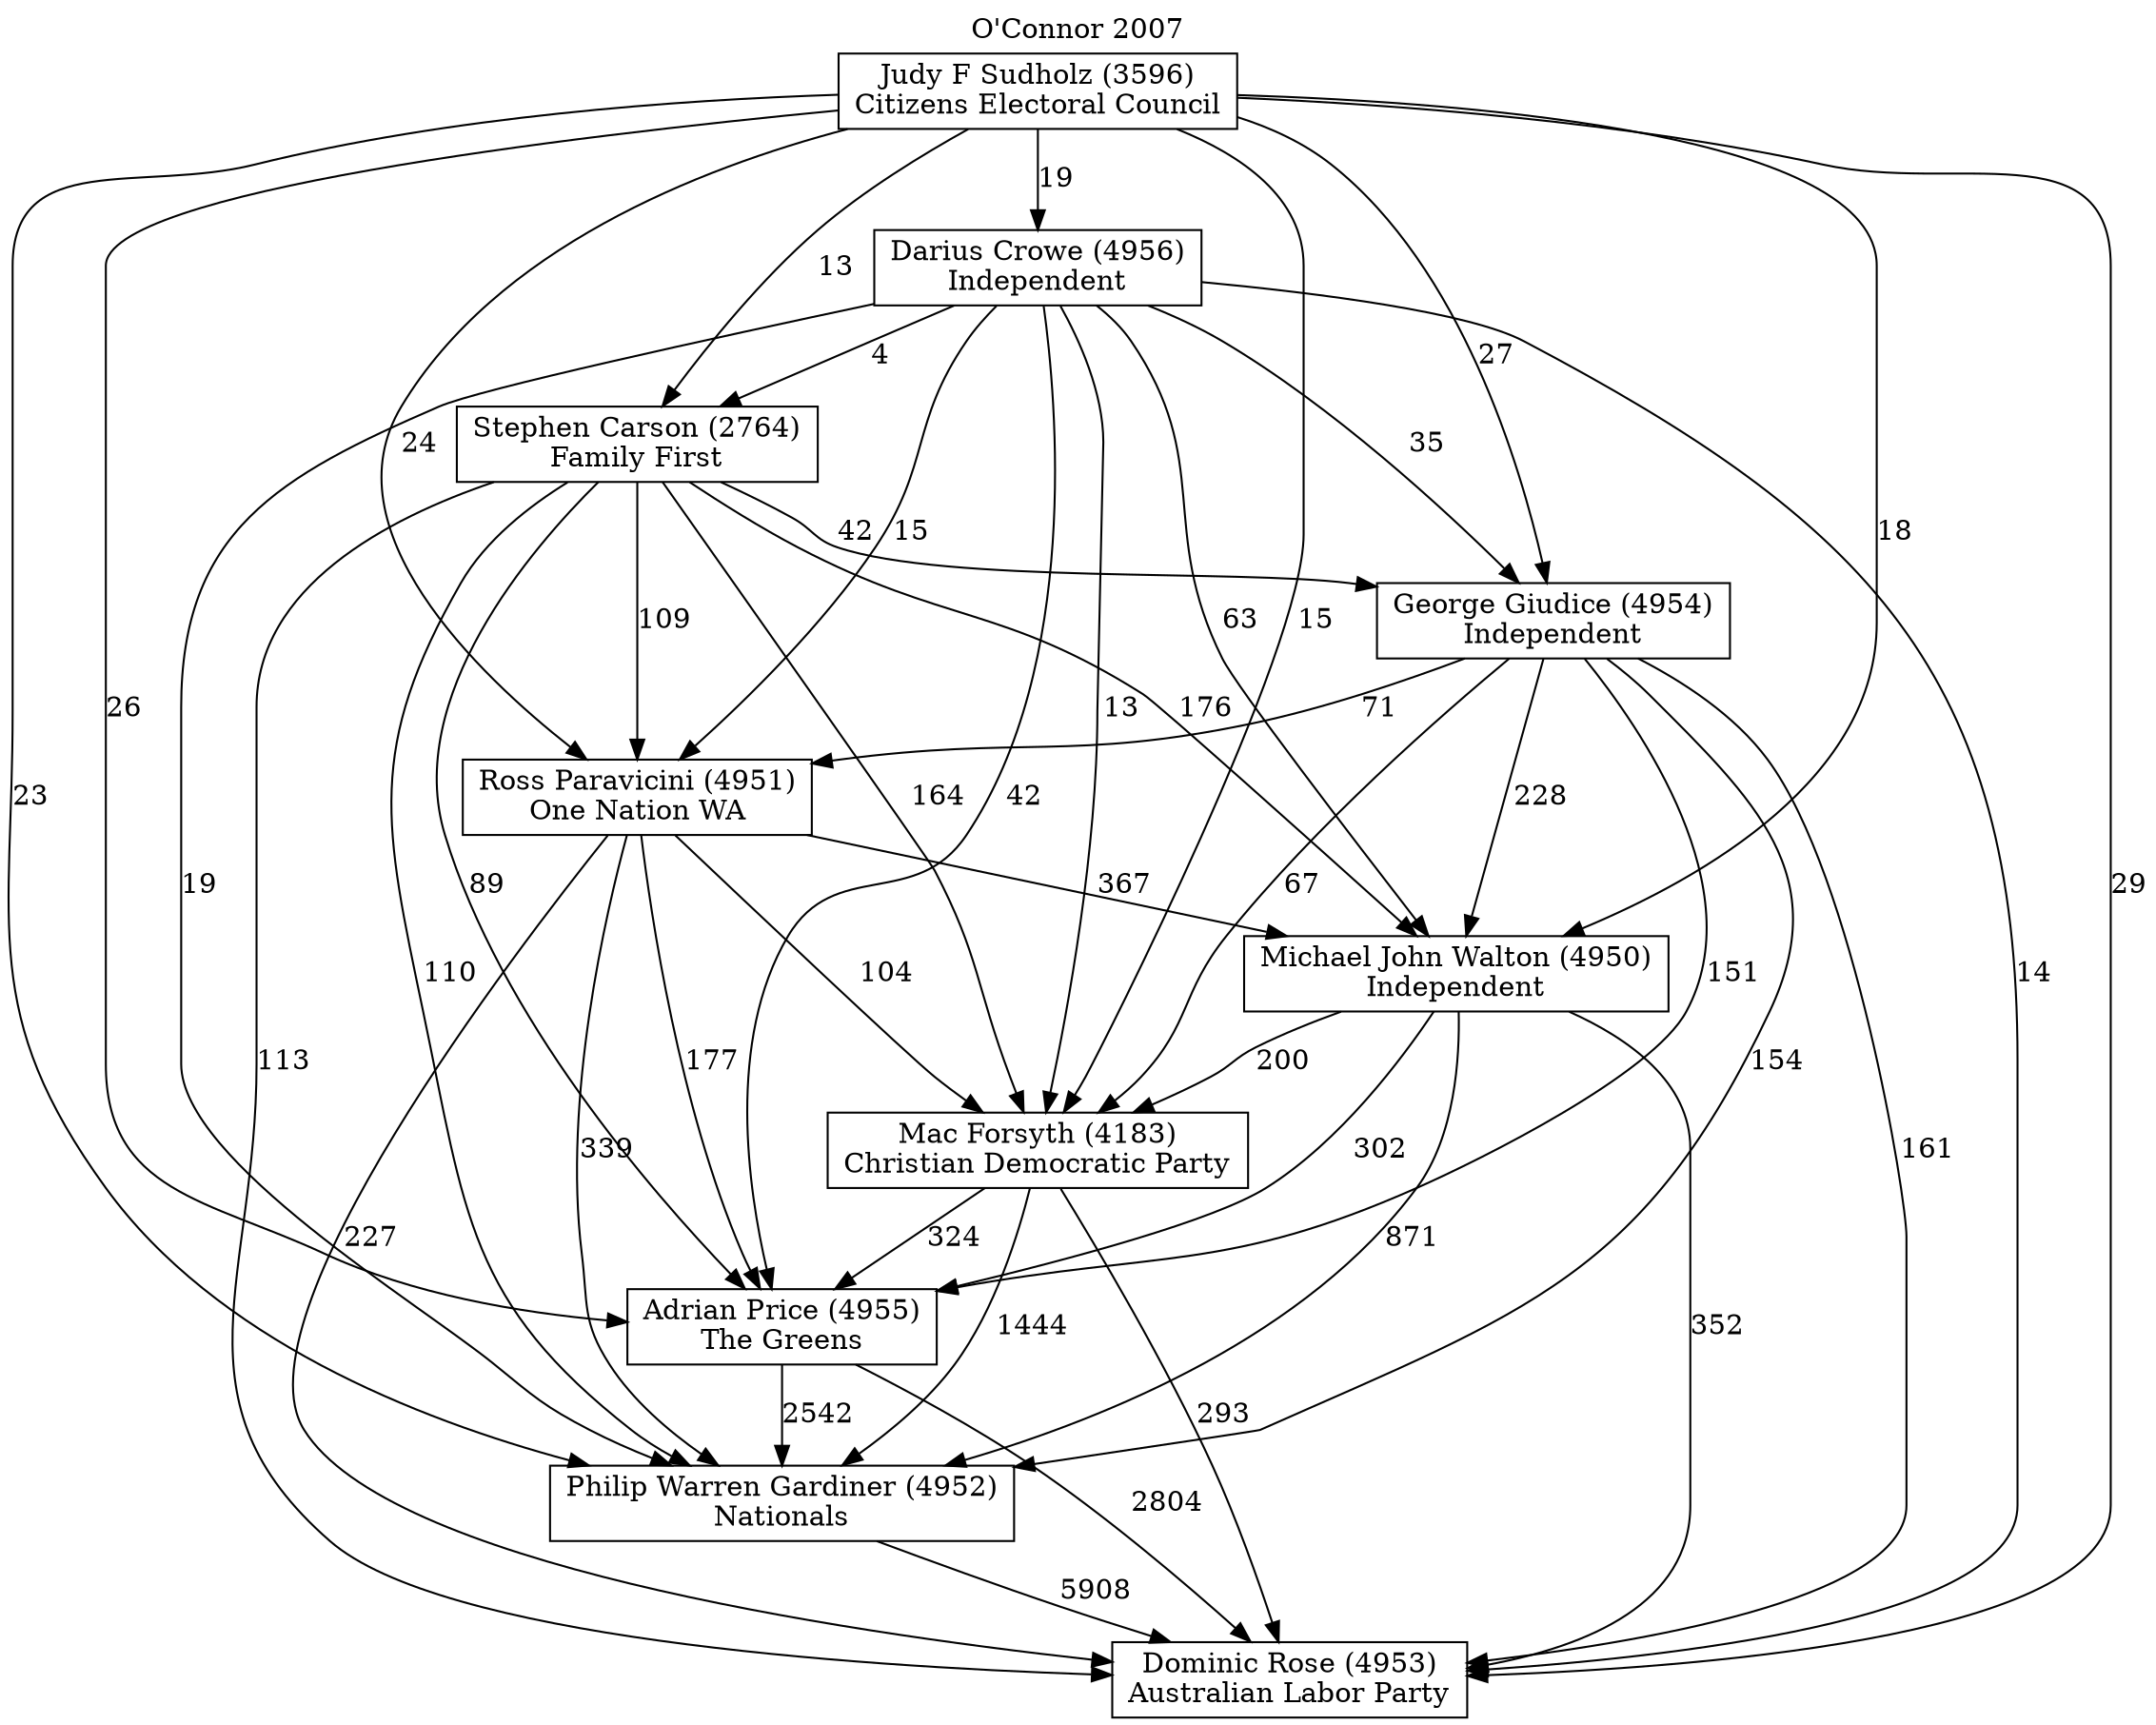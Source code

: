 // House preference flow
digraph "Dominic Rose (4953)_O'Connor_2007" {
	graph [label="O'Connor 2007" labelloc=t mclimit=10]
	node [shape=box]
	"Adrian Price (4955)" [label="Adrian Price (4955)
The Greens"]
	"Darius Crowe (4956)" [label="Darius Crowe (4956)
Independent"]
	"Dominic Rose (4953)" [label="Dominic Rose (4953)
Australian Labor Party"]
	"George Giudice (4954)" [label="George Giudice (4954)
Independent"]
	"Judy F Sudholz (3596)" [label="Judy F Sudholz (3596)
Citizens Electoral Council"]
	"Mac Forsyth (4183)" [label="Mac Forsyth (4183)
Christian Democratic Party"]
	"Michael John Walton (4950)" [label="Michael John Walton (4950)
Independent"]
	"Philip Warren Gardiner (4952)" [label="Philip Warren Gardiner (4952)
Nationals"]
	"Ross Paravicini (4951)" [label="Ross Paravicini (4951)
One Nation WA"]
	"Stephen Carson (2764)" [label="Stephen Carson (2764)
Family First"]
	"Adrian Price (4955)" -> "Dominic Rose (4953)" [label=2804]
	"Adrian Price (4955)" -> "Philip Warren Gardiner (4952)" [label=2542]
	"Darius Crowe (4956)" -> "Adrian Price (4955)" [label=42]
	"Darius Crowe (4956)" -> "Dominic Rose (4953)" [label=14]
	"Darius Crowe (4956)" -> "George Giudice (4954)" [label=35]
	"Darius Crowe (4956)" -> "Mac Forsyth (4183)" [label=13]
	"Darius Crowe (4956)" -> "Michael John Walton (4950)" [label=63]
	"Darius Crowe (4956)" -> "Philip Warren Gardiner (4952)" [label=19]
	"Darius Crowe (4956)" -> "Ross Paravicini (4951)" [label=15]
	"Darius Crowe (4956)" -> "Stephen Carson (2764)" [label=4]
	"George Giudice (4954)" -> "Adrian Price (4955)" [label=151]
	"George Giudice (4954)" -> "Dominic Rose (4953)" [label=161]
	"George Giudice (4954)" -> "Mac Forsyth (4183)" [label=67]
	"George Giudice (4954)" -> "Michael John Walton (4950)" [label=228]
	"George Giudice (4954)" -> "Philip Warren Gardiner (4952)" [label=154]
	"George Giudice (4954)" -> "Ross Paravicini (4951)" [label=71]
	"Judy F Sudholz (3596)" -> "Adrian Price (4955)" [label=26]
	"Judy F Sudholz (3596)" -> "Darius Crowe (4956)" [label=19]
	"Judy F Sudholz (3596)" -> "Dominic Rose (4953)" [label=29]
	"Judy F Sudholz (3596)" -> "George Giudice (4954)" [label=27]
	"Judy F Sudholz (3596)" -> "Mac Forsyth (4183)" [label=15]
	"Judy F Sudholz (3596)" -> "Michael John Walton (4950)" [label=18]
	"Judy F Sudholz (3596)" -> "Philip Warren Gardiner (4952)" [label=23]
	"Judy F Sudholz (3596)" -> "Ross Paravicini (4951)" [label=24]
	"Judy F Sudholz (3596)" -> "Stephen Carson (2764)" [label=13]
	"Mac Forsyth (4183)" -> "Adrian Price (4955)" [label=324]
	"Mac Forsyth (4183)" -> "Dominic Rose (4953)" [label=293]
	"Mac Forsyth (4183)" -> "Philip Warren Gardiner (4952)" [label=1444]
	"Michael John Walton (4950)" -> "Adrian Price (4955)" [label=302]
	"Michael John Walton (4950)" -> "Dominic Rose (4953)" [label=352]
	"Michael John Walton (4950)" -> "Mac Forsyth (4183)" [label=200]
	"Michael John Walton (4950)" -> "Philip Warren Gardiner (4952)" [label=871]
	"Philip Warren Gardiner (4952)" -> "Dominic Rose (4953)" [label=5908]
	"Ross Paravicini (4951)" -> "Adrian Price (4955)" [label=177]
	"Ross Paravicini (4951)" -> "Dominic Rose (4953)" [label=227]
	"Ross Paravicini (4951)" -> "Mac Forsyth (4183)" [label=104]
	"Ross Paravicini (4951)" -> "Michael John Walton (4950)" [label=367]
	"Ross Paravicini (4951)" -> "Philip Warren Gardiner (4952)" [label=339]
	"Stephen Carson (2764)" -> "Adrian Price (4955)" [label=89]
	"Stephen Carson (2764)" -> "Dominic Rose (4953)" [label=113]
	"Stephen Carson (2764)" -> "George Giudice (4954)" [label=42]
	"Stephen Carson (2764)" -> "Mac Forsyth (4183)" [label=164]
	"Stephen Carson (2764)" -> "Michael John Walton (4950)" [label=176]
	"Stephen Carson (2764)" -> "Philip Warren Gardiner (4952)" [label=110]
	"Stephen Carson (2764)" -> "Ross Paravicini (4951)" [label=109]
}
